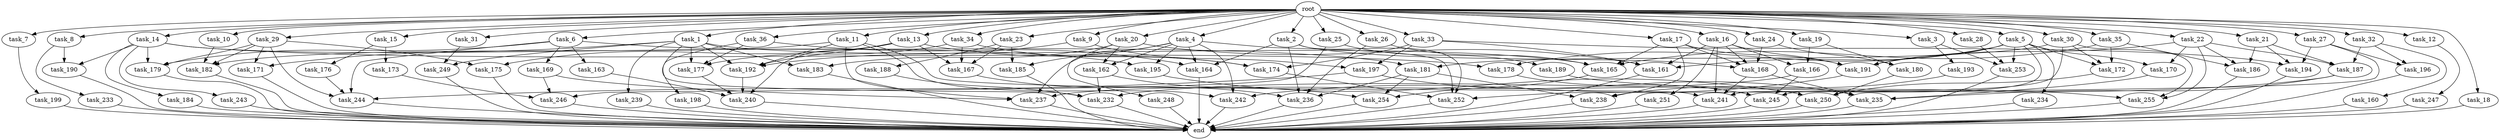 digraph G {
  root [size="0.000000"];
  task_1 [size="1024.000000"];
  task_2 [size="1024.000000"];
  task_3 [size="1024.000000"];
  task_4 [size="1024.000000"];
  task_5 [size="1024.000000"];
  task_6 [size="1024.000000"];
  task_7 [size="1024.000000"];
  task_8 [size="1024.000000"];
  task_9 [size="1024.000000"];
  task_10 [size="1024.000000"];
  task_11 [size="1024.000000"];
  task_12 [size="1024.000000"];
  task_13 [size="1024.000000"];
  task_14 [size="1024.000000"];
  task_15 [size="1024.000000"];
  task_16 [size="1024.000000"];
  task_17 [size="1024.000000"];
  task_18 [size="1024.000000"];
  task_19 [size="1024.000000"];
  task_20 [size="1024.000000"];
  task_21 [size="1024.000000"];
  task_22 [size="1024.000000"];
  task_23 [size="1024.000000"];
  task_24 [size="1024.000000"];
  task_25 [size="1024.000000"];
  task_26 [size="1024.000000"];
  task_27 [size="1024.000000"];
  task_28 [size="1024.000000"];
  task_29 [size="1024.000000"];
  task_30 [size="1024.000000"];
  task_31 [size="1024.000000"];
  task_32 [size="1024.000000"];
  task_33 [size="1024.000000"];
  task_34 [size="1024.000000"];
  task_35 [size="1024.000000"];
  task_36 [size="1024.000000"];
  task_160 [size="77309411328.000000"];
  task_161 [size="420906795008.000000"];
  task_162 [size="446676598784.000000"];
  task_163 [size="858993459200.000000"];
  task_164 [size="1039382085632.000000"];
  task_165 [size="2491081031680.000000"];
  task_166 [size="730144440320.000000"];
  task_167 [size="463856467968.000000"];
  task_168 [size="1236950581248.000000"];
  task_169 [size="858993459200.000000"];
  task_170 [size="249108103168.000000"];
  task_171 [size="773094113280.000000"];
  task_172 [size="1125281431552.000000"];
  task_173 [size="77309411328.000000"];
  task_174 [size="188978561024.000000"];
  task_175 [size="773094113280.000000"];
  task_176 [size="77309411328.000000"];
  task_177 [size="850403524608.000000"];
  task_178 [size="1073741824000.000000"];
  task_179 [size="2413771620352.000000"];
  task_180 [size="1005022347264.000000"];
  task_181 [size="1073741824000.000000"];
  task_182 [size="1151051235328.000000"];
  task_183 [size="214748364800.000000"];
  task_184 [size="858993459200.000000"];
  task_185 [size="618475290624.000000"];
  task_186 [size="1425929142272.000000"];
  task_187 [size="807453851648.000000"];
  task_188 [size="309237645312.000000"];
  task_189 [size="549755813888.000000"];
  task_190 [size="1408749273088.000000"];
  task_191 [size="1142461300736.000000"];
  task_192 [size="1271310319616.000000"];
  task_193 [size="858993459200.000000"];
  task_194 [size="1589137899520.000000"];
  task_195 [size="1168231104512.000000"];
  task_196 [size="936302870528.000000"];
  task_197 [size="730144440320.000000"];
  task_198 [size="695784701952.000000"];
  task_199 [size="34359738368.000000"];
  task_232 [size="223338299392.000000"];
  task_233 [size="549755813888.000000"];
  task_234 [size="214748364800.000000"];
  task_235 [size="1778116460544.000000"];
  task_236 [size="1236950581248.000000"];
  task_237 [size="1288490188800.000000"];
  task_238 [size="1108101562368.000000"];
  task_239 [size="77309411328.000000"];
  task_240 [size="884763262976.000000"];
  task_241 [size="1365799600128.000000"];
  task_242 [size="944892805120.000000"];
  task_243 [size="858993459200.000000"];
  task_244 [size="2284922601472.000000"];
  task_245 [size="386547056640.000000"];
  task_246 [size="1391569403904.000000"];
  task_247 [size="695784701952.000000"];
  task_248 [size="137438953472.000000"];
  task_249 [size="111669149696.000000"];
  task_250 [size="1958505086976.000000"];
  task_251 [size="34359738368.000000"];
  task_252 [size="1340029796352.000000"];
  task_253 [size="1382979469312.000000"];
  task_254 [size="927712935936.000000"];
  task_255 [size="283467841536.000000"];
  end [size="0.000000"];

  root -> task_1 [size="1.000000"];
  root -> task_2 [size="1.000000"];
  root -> task_3 [size="1.000000"];
  root -> task_4 [size="1.000000"];
  root -> task_5 [size="1.000000"];
  root -> task_6 [size="1.000000"];
  root -> task_7 [size="1.000000"];
  root -> task_8 [size="1.000000"];
  root -> task_9 [size="1.000000"];
  root -> task_10 [size="1.000000"];
  root -> task_11 [size="1.000000"];
  root -> task_12 [size="1.000000"];
  root -> task_13 [size="1.000000"];
  root -> task_14 [size="1.000000"];
  root -> task_15 [size="1.000000"];
  root -> task_16 [size="1.000000"];
  root -> task_17 [size="1.000000"];
  root -> task_18 [size="1.000000"];
  root -> task_19 [size="1.000000"];
  root -> task_20 [size="1.000000"];
  root -> task_21 [size="1.000000"];
  root -> task_22 [size="1.000000"];
  root -> task_23 [size="1.000000"];
  root -> task_24 [size="1.000000"];
  root -> task_25 [size="1.000000"];
  root -> task_26 [size="1.000000"];
  root -> task_27 [size="1.000000"];
  root -> task_28 [size="1.000000"];
  root -> task_29 [size="1.000000"];
  root -> task_30 [size="1.000000"];
  root -> task_31 [size="1.000000"];
  root -> task_32 [size="1.000000"];
  root -> task_33 [size="1.000000"];
  root -> task_34 [size="1.000000"];
  root -> task_35 [size="1.000000"];
  root -> task_36 [size="1.000000"];
  task_1 -> task_165 [size="75497472.000000"];
  task_1 -> task_171 [size="75497472.000000"];
  task_1 -> task_177 [size="75497472.000000"];
  task_1 -> task_183 [size="75497472.000000"];
  task_1 -> task_192 [size="75497472.000000"];
  task_1 -> task_232 [size="75497472.000000"];
  task_1 -> task_239 [size="75497472.000000"];
  task_1 -> task_249 [size="75497472.000000"];
  task_2 -> task_164 [size="33554432.000000"];
  task_2 -> task_168 [size="33554432.000000"];
  task_2 -> task_236 [size="33554432.000000"];
  task_2 -> task_252 [size="33554432.000000"];
  task_3 -> task_193 [size="838860800.000000"];
  task_3 -> task_253 [size="838860800.000000"];
  task_4 -> task_162 [size="301989888.000000"];
  task_4 -> task_164 [size="301989888.000000"];
  task_4 -> task_185 [size="301989888.000000"];
  task_4 -> task_195 [size="301989888.000000"];
  task_4 -> task_237 [size="301989888.000000"];
  task_4 -> task_242 [size="301989888.000000"];
  task_4 -> task_252 [size="301989888.000000"];
  task_5 -> task_161 [size="209715200.000000"];
  task_5 -> task_170 [size="209715200.000000"];
  task_5 -> task_172 [size="209715200.000000"];
  task_5 -> task_178 [size="209715200.000000"];
  task_5 -> task_191 [size="209715200.000000"];
  task_5 -> task_234 [size="209715200.000000"];
  task_5 -> task_241 [size="209715200.000000"];
  task_5 -> task_253 [size="209715200.000000"];
  task_6 -> task_163 [size="838860800.000000"];
  task_6 -> task_169 [size="838860800.000000"];
  task_6 -> task_179 [size="838860800.000000"];
  task_6 -> task_181 [size="838860800.000000"];
  task_6 -> task_244 [size="838860800.000000"];
  task_7 -> task_199 [size="33554432.000000"];
  task_8 -> task_190 [size="536870912.000000"];
  task_8 -> task_233 [size="536870912.000000"];
  task_9 -> task_192 [size="679477248.000000"];
  task_9 -> task_197 [size="679477248.000000"];
  task_10 -> task_182 [size="33554432.000000"];
  task_11 -> task_182 [size="411041792.000000"];
  task_11 -> task_192 [size="411041792.000000"];
  task_11 -> task_237 [size="411041792.000000"];
  task_11 -> task_241 [size="411041792.000000"];
  task_11 -> task_242 [size="411041792.000000"];
  task_12 -> task_247 [size="679477248.000000"];
  task_13 -> task_167 [size="75497472.000000"];
  task_13 -> task_174 [size="75497472.000000"];
  task_13 -> task_175 [size="75497472.000000"];
  task_13 -> task_192 [size="75497472.000000"];
  task_13 -> task_240 [size="75497472.000000"];
  task_14 -> task_178 [size="838860800.000000"];
  task_14 -> task_179 [size="838860800.000000"];
  task_14 -> task_184 [size="838860800.000000"];
  task_14 -> task_190 [size="838860800.000000"];
  task_14 -> task_195 [size="838860800.000000"];
  task_14 -> task_243 [size="838860800.000000"];
  task_15 -> task_173 [size="75497472.000000"];
  task_15 -> task_176 [size="75497472.000000"];
  task_16 -> task_161 [size="33554432.000000"];
  task_16 -> task_166 [size="33554432.000000"];
  task_16 -> task_168 [size="33554432.000000"];
  task_16 -> task_191 [size="33554432.000000"];
  task_16 -> task_241 [size="33554432.000000"];
  task_16 -> task_251 [size="33554432.000000"];
  task_17 -> task_165 [size="838860800.000000"];
  task_17 -> task_168 [size="838860800.000000"];
  task_17 -> task_191 [size="838860800.000000"];
  task_17 -> task_238 [size="838860800.000000"];
  task_18 -> end [size="1.000000"];
  task_19 -> task_166 [size="679477248.000000"];
  task_19 -> task_180 [size="679477248.000000"];
  task_20 -> task_161 [size="134217728.000000"];
  task_20 -> task_162 [size="134217728.000000"];
  task_20 -> task_183 [size="134217728.000000"];
  task_20 -> task_248 [size="134217728.000000"];
  task_21 -> task_186 [size="679477248.000000"];
  task_21 -> task_187 [size="679477248.000000"];
  task_21 -> task_194 [size="679477248.000000"];
  task_22 -> task_170 [size="33554432.000000"];
  task_22 -> task_186 [size="33554432.000000"];
  task_22 -> task_187 [size="33554432.000000"];
  task_22 -> task_191 [size="33554432.000000"];
  task_22 -> task_255 [size="33554432.000000"];
  task_23 -> task_167 [size="301989888.000000"];
  task_23 -> task_185 [size="301989888.000000"];
  task_23 -> task_188 [size="301989888.000000"];
  task_24 -> task_168 [size="301989888.000000"];
  task_24 -> task_180 [size="301989888.000000"];
  task_25 -> task_189 [size="536870912.000000"];
  task_25 -> task_246 [size="536870912.000000"];
  task_26 -> task_165 [size="838860800.000000"];
  task_26 -> task_236 [size="838860800.000000"];
  task_27 -> task_194 [size="838860800.000000"];
  task_27 -> task_196 [size="838860800.000000"];
  task_27 -> task_252 [size="838860800.000000"];
  task_28 -> task_253 [size="301989888.000000"];
  task_29 -> task_171 [size="679477248.000000"];
  task_29 -> task_175 [size="679477248.000000"];
  task_29 -> task_179 [size="679477248.000000"];
  task_29 -> task_182 [size="679477248.000000"];
  task_29 -> task_244 [size="679477248.000000"];
  task_30 -> task_172 [size="209715200.000000"];
  task_30 -> task_181 [size="209715200.000000"];
  task_30 -> task_245 [size="209715200.000000"];
  task_30 -> task_255 [size="209715200.000000"];
  task_31 -> task_249 [size="33554432.000000"];
  task_32 -> task_160 [size="75497472.000000"];
  task_32 -> task_187 [size="75497472.000000"];
  task_32 -> task_196 [size="75497472.000000"];
  task_33 -> task_161 [size="33554432.000000"];
  task_33 -> task_174 [size="33554432.000000"];
  task_33 -> task_194 [size="33554432.000000"];
  task_33 -> task_197 [size="33554432.000000"];
  task_34 -> task_167 [size="75497472.000000"];
  task_34 -> task_174 [size="75497472.000000"];
  task_34 -> task_177 [size="75497472.000000"];
  task_35 -> task_165 [size="679477248.000000"];
  task_35 -> task_172 [size="679477248.000000"];
  task_35 -> task_186 [size="679477248.000000"];
  task_36 -> task_164 [size="679477248.000000"];
  task_36 -> task_177 [size="679477248.000000"];
  task_36 -> task_198 [size="679477248.000000"];
  task_160 -> end [size="1.000000"];
  task_161 -> end [size="1.000000"];
  task_162 -> task_232 [size="33554432.000000"];
  task_162 -> task_254 [size="33554432.000000"];
  task_163 -> task_240 [size="33554432.000000"];
  task_164 -> end [size="1.000000"];
  task_165 -> task_254 [size="838860800.000000"];
  task_166 -> task_237 [size="134217728.000000"];
  task_166 -> task_245 [size="134217728.000000"];
  task_167 -> task_236 [size="301989888.000000"];
  task_168 -> task_235 [size="679477248.000000"];
  task_168 -> task_241 [size="679477248.000000"];
  task_169 -> task_237 [size="411041792.000000"];
  task_169 -> task_246 [size="411041792.000000"];
  task_170 -> task_235 [size="679477248.000000"];
  task_171 -> end [size="1.000000"];
  task_172 -> task_250 [size="536870912.000000"];
  task_173 -> task_246 [size="411041792.000000"];
  task_174 -> task_252 [size="134217728.000000"];
  task_175 -> end [size="1.000000"];
  task_176 -> task_244 [size="411041792.000000"];
  task_177 -> task_240 [size="75497472.000000"];
  task_178 -> task_245 [size="33554432.000000"];
  task_179 -> end [size="1.000000"];
  task_180 -> task_250 [size="536870912.000000"];
  task_181 -> task_236 [size="33554432.000000"];
  task_181 -> task_238 [size="33554432.000000"];
  task_181 -> task_254 [size="33554432.000000"];
  task_182 -> end [size="1.000000"];
  task_183 -> end [size="1.000000"];
  task_184 -> end [size="1.000000"];
  task_185 -> end [size="1.000000"];
  task_186 -> end [size="1.000000"];
  task_187 -> task_232 [size="75497472.000000"];
  task_187 -> task_235 [size="75497472.000000"];
  task_188 -> task_232 [size="33554432.000000"];
  task_189 -> task_255 [size="33554432.000000"];
  task_190 -> end [size="1.000000"];
  task_191 -> task_242 [size="209715200.000000"];
  task_192 -> task_240 [size="679477248.000000"];
  task_193 -> task_238 [size="209715200.000000"];
  task_194 -> end [size="1.000000"];
  task_195 -> task_250 [size="838860800.000000"];
  task_196 -> end [size="1.000000"];
  task_197 -> task_235 [size="301989888.000000"];
  task_197 -> task_244 [size="301989888.000000"];
  task_198 -> end [size="1.000000"];
  task_199 -> end [size="1.000000"];
  task_232 -> end [size="1.000000"];
  task_233 -> end [size="1.000000"];
  task_234 -> end [size="1.000000"];
  task_235 -> end [size="1.000000"];
  task_236 -> end [size="1.000000"];
  task_237 -> end [size="1.000000"];
  task_238 -> end [size="1.000000"];
  task_239 -> end [size="1.000000"];
  task_240 -> end [size="1.000000"];
  task_241 -> end [size="1.000000"];
  task_242 -> end [size="1.000000"];
  task_243 -> end [size="1.000000"];
  task_244 -> end [size="1.000000"];
  task_245 -> end [size="1.000000"];
  task_246 -> end [size="1.000000"];
  task_247 -> end [size="1.000000"];
  task_248 -> end [size="1.000000"];
  task_249 -> end [size="1.000000"];
  task_250 -> end [size="1.000000"];
  task_251 -> end [size="1.000000"];
  task_252 -> end [size="1.000000"];
  task_253 -> end [size="1.000000"];
  task_254 -> end [size="1.000000"];
  task_255 -> end [size="1.000000"];
}
